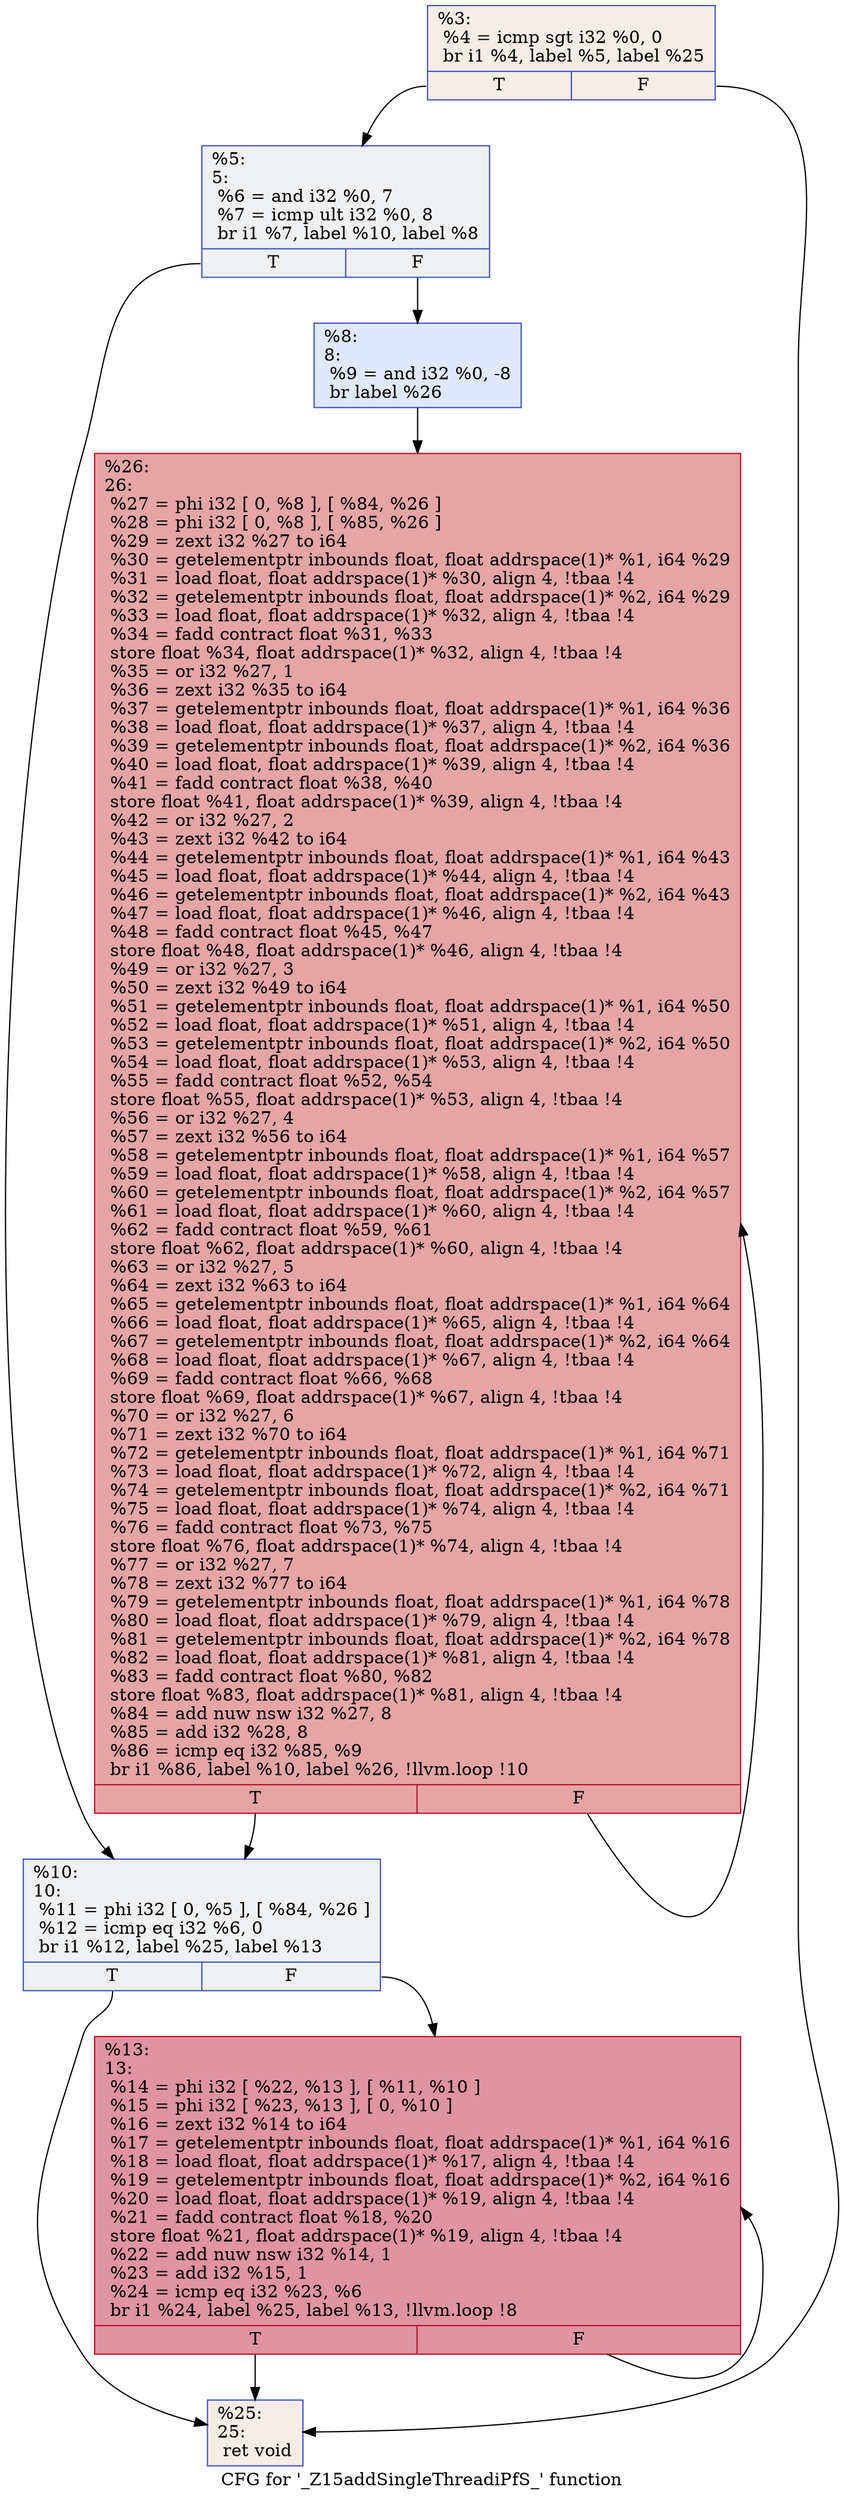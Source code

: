 digraph "CFG for '_Z15addSingleThreadiPfS_' function" {
	label="CFG for '_Z15addSingleThreadiPfS_' function";

	Node0x4788d10 [shape=record,color="#3d50c3ff", style=filled, fillcolor="#ead5c970",label="{%3:\l  %4 = icmp sgt i32 %0, 0\l  br i1 %4, label %5, label %25\l|{<s0>T|<s1>F}}"];
	Node0x4788d10:s0 -> Node0x4789450;
	Node0x4788d10:s1 -> Node0x47894e0;
	Node0x4789450 [shape=record,color="#3d50c3ff", style=filled, fillcolor="#d9dce170",label="{%5:\l5:                                                \l  %6 = and i32 %0, 7\l  %7 = icmp ult i32 %0, 8\l  br i1 %7, label %10, label %8\l|{<s0>T|<s1>F}}"];
	Node0x4789450:s0 -> Node0x4789740;
	Node0x4789450:s1 -> Node0x4789790;
	Node0x4789790 [shape=record,color="#3d50c3ff", style=filled, fillcolor="#b5cdfa70",label="{%8:\l8:                                                \l  %9 = and i32 %0, -8\l  br label %26\l}"];
	Node0x4789790 -> Node0x4789400;
	Node0x4789740 [shape=record,color="#3d50c3ff", style=filled, fillcolor="#d9dce170",label="{%10:\l10:                                               \l  %11 = phi i32 [ 0, %5 ], [ %84, %26 ]\l  %12 = icmp eq i32 %6, 0\l  br i1 %12, label %25, label %13\l|{<s0>T|<s1>F}}"];
	Node0x4789740:s0 -> Node0x47894e0;
	Node0x4789740:s1 -> Node0x4789c00;
	Node0x4789c00 [shape=record,color="#b70d28ff", style=filled, fillcolor="#b70d2870",label="{%13:\l13:                                               \l  %14 = phi i32 [ %22, %13 ], [ %11, %10 ]\l  %15 = phi i32 [ %23, %13 ], [ 0, %10 ]\l  %16 = zext i32 %14 to i64\l  %17 = getelementptr inbounds float, float addrspace(1)* %1, i64 %16\l  %18 = load float, float addrspace(1)* %17, align 4, !tbaa !4\l  %19 = getelementptr inbounds float, float addrspace(1)* %2, i64 %16\l  %20 = load float, float addrspace(1)* %19, align 4, !tbaa !4\l  %21 = fadd contract float %18, %20\l  store float %21, float addrspace(1)* %19, align 4, !tbaa !4\l  %22 = add nuw nsw i32 %14, 1\l  %23 = add i32 %15, 1\l  %24 = icmp eq i32 %23, %6\l  br i1 %24, label %25, label %13, !llvm.loop !8\l|{<s0>T|<s1>F}}"];
	Node0x4789c00:s0 -> Node0x47894e0;
	Node0x4789c00:s1 -> Node0x4789c00;
	Node0x47894e0 [shape=record,color="#3d50c3ff", style=filled, fillcolor="#ead5c970",label="{%25:\l25:                                               \l  ret void\l}"];
	Node0x4789400 [shape=record,color="#b70d28ff", style=filled, fillcolor="#c5333470",label="{%26:\l26:                                               \l  %27 = phi i32 [ 0, %8 ], [ %84, %26 ]\l  %28 = phi i32 [ 0, %8 ], [ %85, %26 ]\l  %29 = zext i32 %27 to i64\l  %30 = getelementptr inbounds float, float addrspace(1)* %1, i64 %29\l  %31 = load float, float addrspace(1)* %30, align 4, !tbaa !4\l  %32 = getelementptr inbounds float, float addrspace(1)* %2, i64 %29\l  %33 = load float, float addrspace(1)* %32, align 4, !tbaa !4\l  %34 = fadd contract float %31, %33\l  store float %34, float addrspace(1)* %32, align 4, !tbaa !4\l  %35 = or i32 %27, 1\l  %36 = zext i32 %35 to i64\l  %37 = getelementptr inbounds float, float addrspace(1)* %1, i64 %36\l  %38 = load float, float addrspace(1)* %37, align 4, !tbaa !4\l  %39 = getelementptr inbounds float, float addrspace(1)* %2, i64 %36\l  %40 = load float, float addrspace(1)* %39, align 4, !tbaa !4\l  %41 = fadd contract float %38, %40\l  store float %41, float addrspace(1)* %39, align 4, !tbaa !4\l  %42 = or i32 %27, 2\l  %43 = zext i32 %42 to i64\l  %44 = getelementptr inbounds float, float addrspace(1)* %1, i64 %43\l  %45 = load float, float addrspace(1)* %44, align 4, !tbaa !4\l  %46 = getelementptr inbounds float, float addrspace(1)* %2, i64 %43\l  %47 = load float, float addrspace(1)* %46, align 4, !tbaa !4\l  %48 = fadd contract float %45, %47\l  store float %48, float addrspace(1)* %46, align 4, !tbaa !4\l  %49 = or i32 %27, 3\l  %50 = zext i32 %49 to i64\l  %51 = getelementptr inbounds float, float addrspace(1)* %1, i64 %50\l  %52 = load float, float addrspace(1)* %51, align 4, !tbaa !4\l  %53 = getelementptr inbounds float, float addrspace(1)* %2, i64 %50\l  %54 = load float, float addrspace(1)* %53, align 4, !tbaa !4\l  %55 = fadd contract float %52, %54\l  store float %55, float addrspace(1)* %53, align 4, !tbaa !4\l  %56 = or i32 %27, 4\l  %57 = zext i32 %56 to i64\l  %58 = getelementptr inbounds float, float addrspace(1)* %1, i64 %57\l  %59 = load float, float addrspace(1)* %58, align 4, !tbaa !4\l  %60 = getelementptr inbounds float, float addrspace(1)* %2, i64 %57\l  %61 = load float, float addrspace(1)* %60, align 4, !tbaa !4\l  %62 = fadd contract float %59, %61\l  store float %62, float addrspace(1)* %60, align 4, !tbaa !4\l  %63 = or i32 %27, 5\l  %64 = zext i32 %63 to i64\l  %65 = getelementptr inbounds float, float addrspace(1)* %1, i64 %64\l  %66 = load float, float addrspace(1)* %65, align 4, !tbaa !4\l  %67 = getelementptr inbounds float, float addrspace(1)* %2, i64 %64\l  %68 = load float, float addrspace(1)* %67, align 4, !tbaa !4\l  %69 = fadd contract float %66, %68\l  store float %69, float addrspace(1)* %67, align 4, !tbaa !4\l  %70 = or i32 %27, 6\l  %71 = zext i32 %70 to i64\l  %72 = getelementptr inbounds float, float addrspace(1)* %1, i64 %71\l  %73 = load float, float addrspace(1)* %72, align 4, !tbaa !4\l  %74 = getelementptr inbounds float, float addrspace(1)* %2, i64 %71\l  %75 = load float, float addrspace(1)* %74, align 4, !tbaa !4\l  %76 = fadd contract float %73, %75\l  store float %76, float addrspace(1)* %74, align 4, !tbaa !4\l  %77 = or i32 %27, 7\l  %78 = zext i32 %77 to i64\l  %79 = getelementptr inbounds float, float addrspace(1)* %1, i64 %78\l  %80 = load float, float addrspace(1)* %79, align 4, !tbaa !4\l  %81 = getelementptr inbounds float, float addrspace(1)* %2, i64 %78\l  %82 = load float, float addrspace(1)* %81, align 4, !tbaa !4\l  %83 = fadd contract float %80, %82\l  store float %83, float addrspace(1)* %81, align 4, !tbaa !4\l  %84 = add nuw nsw i32 %27, 8\l  %85 = add i32 %28, 8\l  %86 = icmp eq i32 %85, %9\l  br i1 %86, label %10, label %26, !llvm.loop !10\l|{<s0>T|<s1>F}}"];
	Node0x4789400:s0 -> Node0x4789740;
	Node0x4789400:s1 -> Node0x4789400;
}

